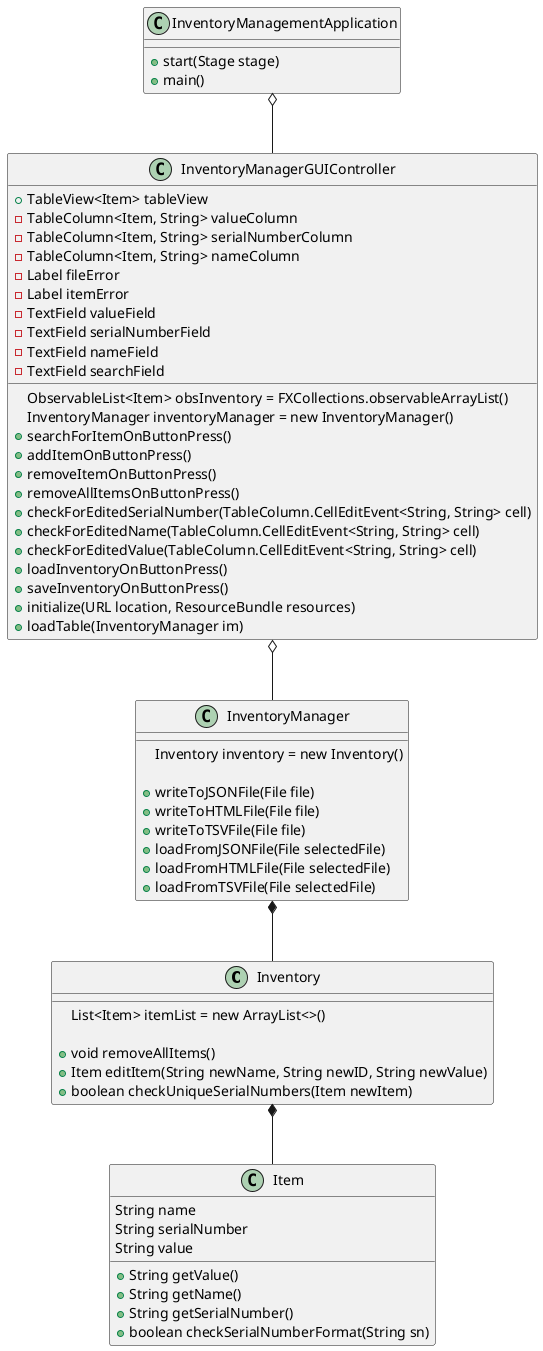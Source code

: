 @startuml
class Inventory {
    List<Item> itemList = new ArrayList<>()

    +void removeAllItems()
    +Item editItem(String newName, String newID, String newValue)
    +boolean checkUniqueSerialNumbers(Item newItem)
}
class Item {
    String name
    String serialNumber
    String value

    +String getValue()
    +String getName()
    +String getSerialNumber()
    +boolean checkSerialNumberFormat(String sn)
}
class InventoryManager {
    Inventory inventory = new Inventory()

    +writeToJSONFile(File file)
    +writeToHTMLFile(File file)
    +writeToTSVFile(File file)
    +loadFromJSONFile(File selectedFile)
    +loadFromHTMLFile(File selectedFile)
    +loadFromTSVFile(File selectedFile)
}
class InventoryManagerGUIController {
    ObservableList<Item> obsInventory = FXCollections.observableArrayList()
    InventoryManager inventoryManager = new InventoryManager()


    +TableView<Item> tableView
    -TableColumn<Item, String> valueColumn
    -TableColumn<Item, String> serialNumberColumn
    -TableColumn<Item, String> nameColumn
    -Label fileError
    -Label itemError
    -TextField valueField
    -TextField serialNumberField
    -TextField nameField
    -TextField searchField

    +searchForItemOnButtonPress()
    +addItemOnButtonPress()
    +removeItemOnButtonPress()
    +removeAllItemsOnButtonPress()
    +checkForEditedSerialNumber(TableColumn.CellEditEvent<String, String> cell)
    +checkForEditedName(TableColumn.CellEditEvent<String, String> cell)
    +checkForEditedValue(TableColumn.CellEditEvent<String, String> cell)
    +loadInventoryOnButtonPress()
    +saveInventoryOnButtonPress()
    +initialize(URL location, ResourceBundle resources)
    +loadTable(InventoryManager im)

}
class InventoryManagementApplication {
    +start(Stage stage)
    +main()
}

InventoryManagementApplication o-- InventoryManagerGUIController
InventoryManagerGUIController o-- InventoryManager
'An inventory manager has an inventory
InventoryManager *-- Inventory
'An inventory has a list of Items
Inventory *-- Item
@enduml